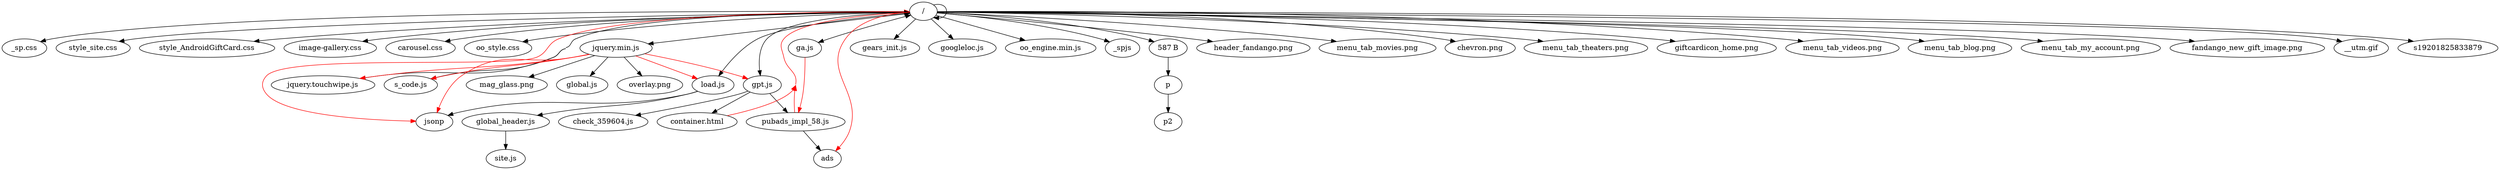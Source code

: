 strict digraph G {
ratio=compress;
concentrate=true;
"/" -> "/";
"/" -> "_sp.css";
"/" -> "style_site.css";
"/" -> "style_AndroidGiftCard.css";
"/" -> "image-gallery.css";
"/" -> "carousel.css";
"/" -> "oo_style.css";
"/" -> "jquery.min.js";
"/" -> "jquery.touchwipe.js";
"/" -> "gears_init.js";
"/" -> "googleloc.js";
"/" -> "oo_engine.min.js";
"/" -> "s_code.js";
"/" -> "_spjs";
"587 B" -> "p";
"p" -> "p2";
"/" -> "header_fandango.png";
"/" -> "menu_tab_movies.png";
"/" -> "chevron.png";
"/" -> "menu_tab_theaters.png";
"/" -> "giftcardicon_home.png";
"/" -> "menu_tab_videos.png";
"/" -> "ga.js";
"/" -> "menu_tab_blog.png";
"/" -> "menu_tab_my_account.png";
"/" -> "fandango_new_gift_image.png";
"/" -> "load.js";
"load.js" -> "jsonp";
"/" -> "__utm.gif";
"load.js" -> "global_header.js";
"global_header.js" -> "site.js";
"/" -> "gpt.js";
"jquery.min.js" -> "overlay.png";
"jquery.min.js" -> "mag_glass.png";
"jquery.min.js" -> "global.js";
"/" -> "s19201825833879";
"gpt.js" -> "pubads_impl_58.js";
"gpt.js" -> "container.html";
"gpt.js" -> "check_359604.js";
"pubads_impl_58.js" -> "ads";
"pubads_impl_58.js" -> "ads";
"/" -> "587 B";
"container.html" -> "/"[color=red];
"jquery.min.js" -> "s_code.js"[color=red];
"jquery.min.js" -> "/"[color=red];
"jquery.min.js" -> "gpt.js"[color=red];
"gpt.js" -> "/"[color=red];
"jquery.min.js" -> "jquery.touchwipe.js"[color=red];
"jquery.min.js" -> "/"[color=red];
"jquery.min.js" -> "load.js"[color=red];
"load.js" -> "/"[color=red];
"jquery.min.js" -> "jsonp"[color=red];
"/" -> "jsonp"[color=red];
"jsonp" -> "/"[color=red];
"gpt.js" -> "/"[color=red];
"ga.js" -> "pubads_impl_58.js"[color=red];
"pubads_impl_58.js" -> "/"[color=red];
"ga.js" -> "/"[color=red];
"/" -> "ads"[color=red];
}
